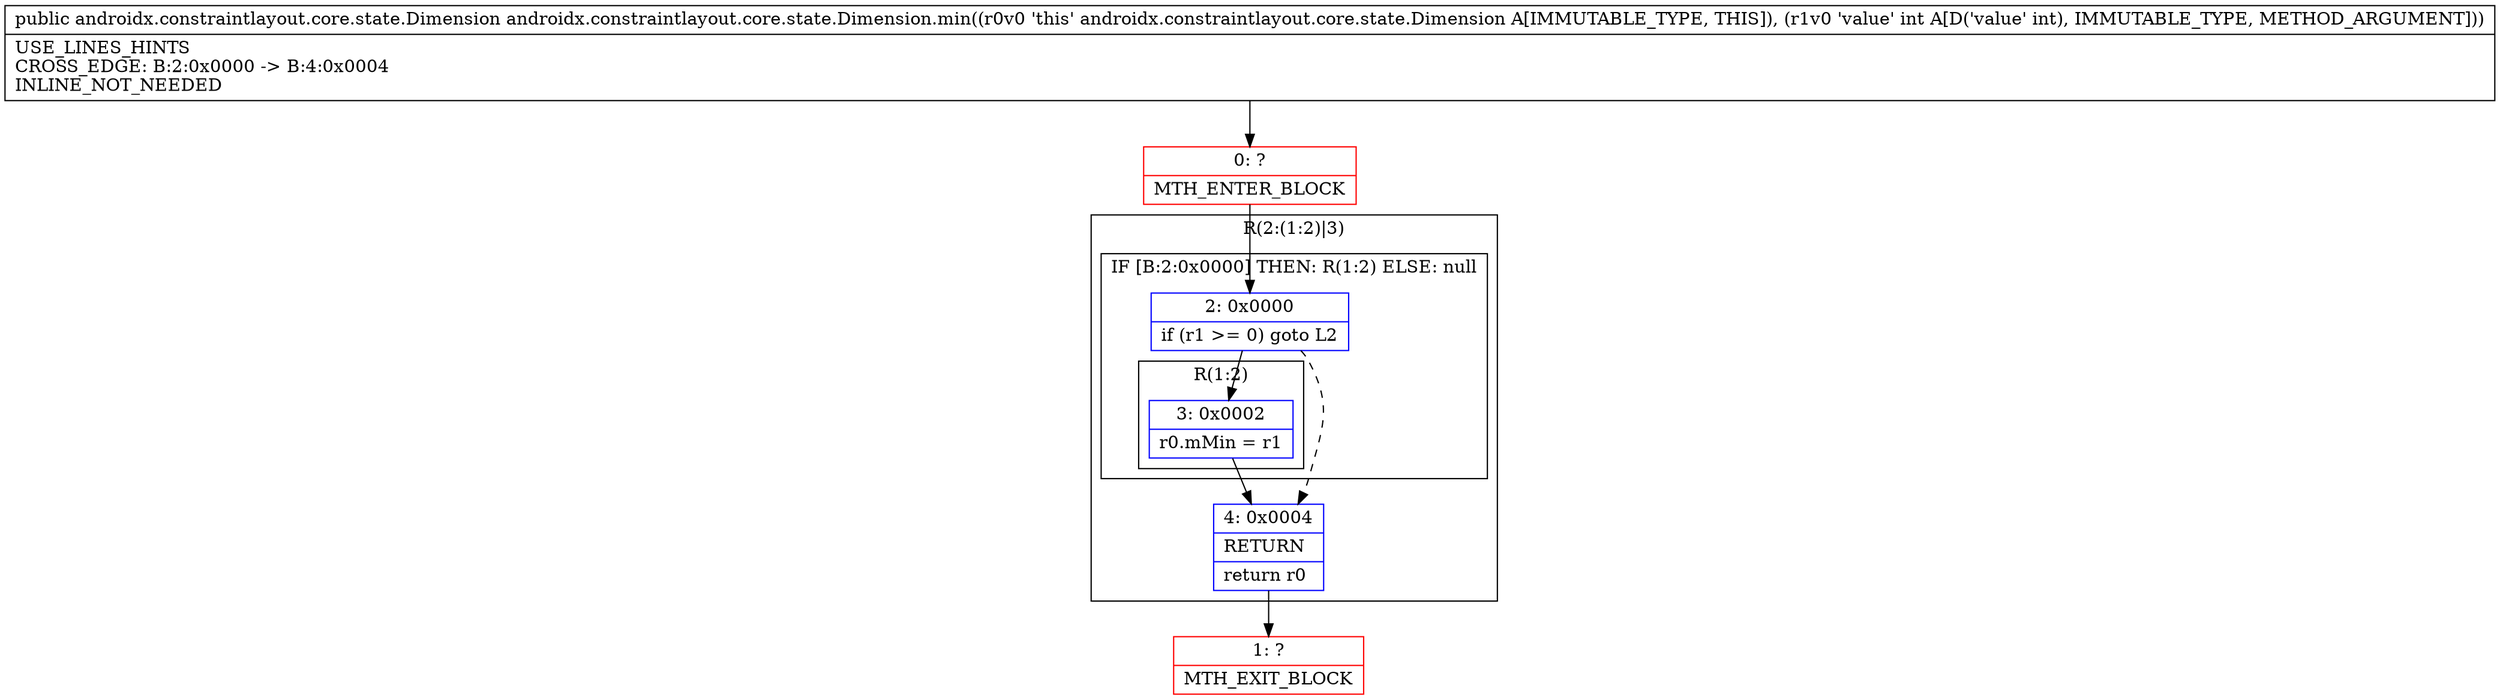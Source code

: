 digraph "CFG forandroidx.constraintlayout.core.state.Dimension.min(I)Landroidx\/constraintlayout\/core\/state\/Dimension;" {
subgraph cluster_Region_553273966 {
label = "R(2:(1:2)|3)";
node [shape=record,color=blue];
subgraph cluster_IfRegion_619355664 {
label = "IF [B:2:0x0000] THEN: R(1:2) ELSE: null";
node [shape=record,color=blue];
Node_2 [shape=record,label="{2\:\ 0x0000|if (r1 \>= 0) goto L2\l}"];
subgraph cluster_Region_683400416 {
label = "R(1:2)";
node [shape=record,color=blue];
Node_3 [shape=record,label="{3\:\ 0x0002|r0.mMin = r1\l}"];
}
}
Node_4 [shape=record,label="{4\:\ 0x0004|RETURN\l|return r0\l}"];
}
Node_0 [shape=record,color=red,label="{0\:\ ?|MTH_ENTER_BLOCK\l}"];
Node_1 [shape=record,color=red,label="{1\:\ ?|MTH_EXIT_BLOCK\l}"];
MethodNode[shape=record,label="{public androidx.constraintlayout.core.state.Dimension androidx.constraintlayout.core.state.Dimension.min((r0v0 'this' androidx.constraintlayout.core.state.Dimension A[IMMUTABLE_TYPE, THIS]), (r1v0 'value' int A[D('value' int), IMMUTABLE_TYPE, METHOD_ARGUMENT]))  | USE_LINES_HINTS\lCROSS_EDGE: B:2:0x0000 \-\> B:4:0x0004\lINLINE_NOT_NEEDED\l}"];
MethodNode -> Node_0;Node_2 -> Node_3;
Node_2 -> Node_4[style=dashed];
Node_3 -> Node_4;
Node_4 -> Node_1;
Node_0 -> Node_2;
}

